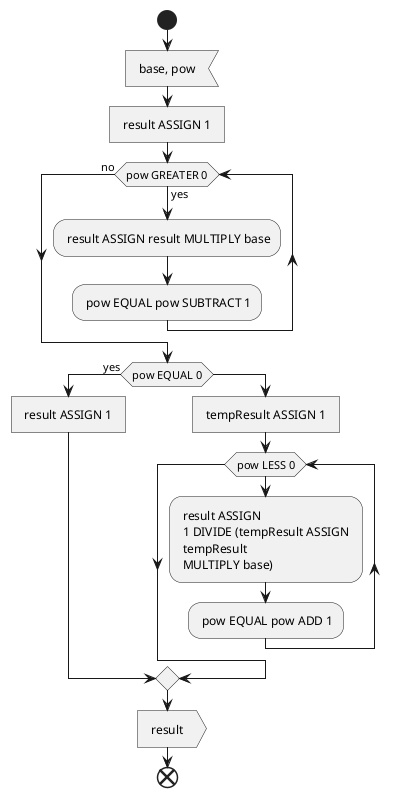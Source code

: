 @startuml

start
: base, pow <
: result ASSIGN 1 ]

while (pow GREATER 0) is (yes)
    : result ASSIGN result MULTIPLY base;
    : pow EQUAL pow SUBTRACT 1;
endwhile (no)
if (pow EQUAL 0) then (yes)
    : result ASSIGN 1 ]
else
    : tempResult ASSIGN 1 ]
while (pow LESS 0)
    : result ASSIGN \n 1 DIVIDE (tempResult ASSIGN \n tempResult \n MULTIPLY base);
    : pow EQUAL pow ADD 1;
endwhile
endif
: result >

end

@enduml